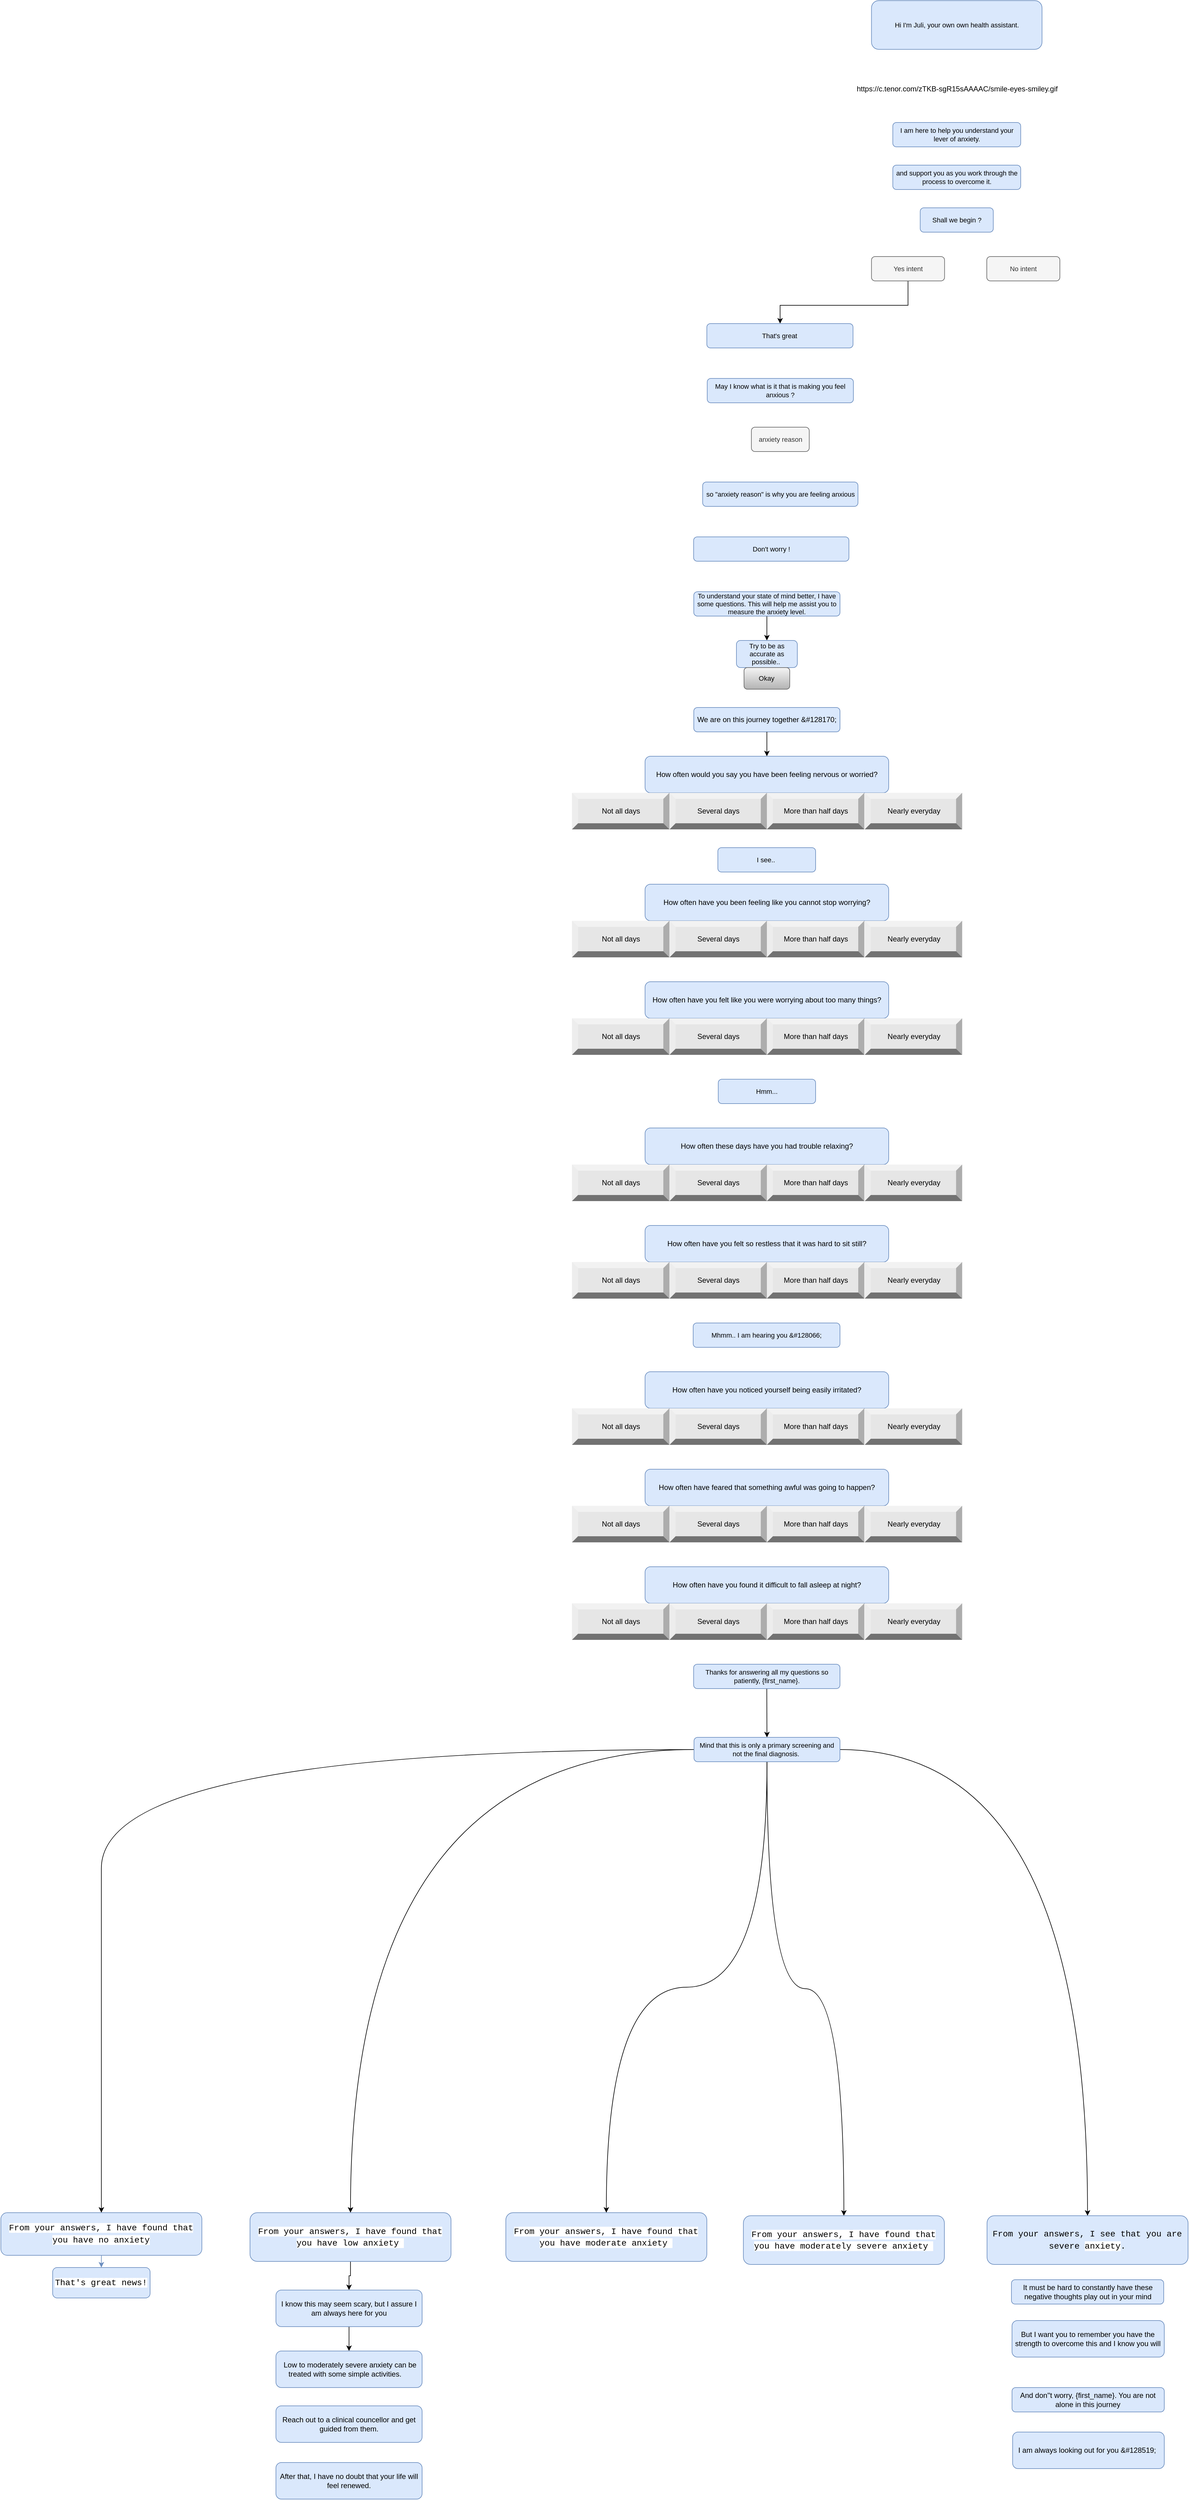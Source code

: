<mxfile version="20.3.0" type="device"><diagram id="zrZPg5vhTrdYx6JC43LP" name="Page-1"><mxGraphModel dx="944" dy="497" grid="1" gridSize="10" guides="1" tooltips="1" connect="1" arrows="1" fold="1" page="1" pageScale="1" pageWidth="850" pageHeight="1100" math="0" shadow="0"><root><mxCell id="0"/><mxCell id="1" parent="0"/><mxCell id="wh_9y8TjORzBPpyk6CL2-72" style="edgeStyle=orthogonalEdgeStyle;curved=1;orthogonalLoop=1;jettySize=auto;html=1;exitX=0.5;exitY=1;exitDx=0;exitDy=0;entryX=0.5;entryY=0;entryDx=0;entryDy=0;" parent="1" source="wh_9y8TjORzBPpyk6CL2-73" edge="1"><mxGeometry relative="1" as="geometry"><mxPoint x="1330" y="1700" as="targetPoint"/></mxGeometry></mxCell><mxCell id="wh_9y8TjORzBPpyk6CL2-73" value="To understand your state of mind better, I have some questions. This will help me assist you to measure the anxiety level." style="rounded=1;whiteSpace=wrap;html=1;labelBackgroundColor=none;fontFamily=Helvetica;fontSize=11;fillColor=#dae8fc;strokeColor=#6c8ebf;" parent="1" vertex="1"><mxGeometry x="1210" y="1620" width="240" height="40" as="geometry"/></mxCell><mxCell id="wh_9y8TjORzBPpyk6CL2-74" value="We are on this journey together&amp;nbsp;&amp;amp;#128170;" style="rounded=1;whiteSpace=wrap;html=1;strokeWidth=1;fillColor=#dae8fc;strokeColor=#6c8ebf;" parent="1" vertex="1"><mxGeometry x="1210" y="1810" width="240" height="40" as="geometry"/></mxCell><mxCell id="wh_9y8TjORzBPpyk6CL2-79" value="" style="edgeStyle=orthogonalEdgeStyle;curved=1;orthogonalLoop=1;jettySize=auto;html=1;" parent="1" source="wh_9y8TjORzBPpyk6CL2-80" target="wh_9y8TjORzBPpyk6CL2-86" edge="1"><mxGeometry relative="1" as="geometry"/></mxCell><mxCell id="wh_9y8TjORzBPpyk6CL2-80" value="Thanks for answering all my questions so patiently, {first_name}." style="rounded=1;whiteSpace=wrap;html=1;fontFamily=Helvetica;fontSize=11;strokeWidth=1;fillColor=#dae8fc;strokeColor=#6c8ebf;" parent="1" vertex="1"><mxGeometry x="1209.7" y="3380" width="240.3" height="40" as="geometry"/></mxCell><mxCell id="wh_9y8TjORzBPpyk6CL2-81" style="edgeStyle=orthogonalEdgeStyle;shape=connector;curved=1;jumpStyle=none;orthogonalLoop=1;jettySize=auto;html=1;labelBackgroundColor=default;fontFamily=Helvetica;fontSize=11;fontColor=#000000;endArrow=classic;strokeColor=default;entryX=0.5;entryY=0;entryDx=0;entryDy=0;" parent="1" source="wh_9y8TjORzBPpyk6CL2-86" target="wh_9y8TjORzBPpyk6CL2-88" edge="1"><mxGeometry relative="1" as="geometry"><mxPoint x="580" y="6870" as="targetPoint"/></mxGeometry></mxCell><mxCell id="wh_9y8TjORzBPpyk6CL2-82" style="edgeStyle=orthogonalEdgeStyle;shape=connector;curved=1;jumpStyle=none;orthogonalLoop=1;jettySize=auto;html=1;entryX=0.5;entryY=0;entryDx=0;entryDy=0;labelBackgroundColor=default;fontFamily=Helvetica;fontSize=11;fontColor=#000000;endArrow=classic;strokeColor=default;" parent="1" source="wh_9y8TjORzBPpyk6CL2-86" target="wh_9y8TjORzBPpyk6CL2-92" edge="1"><mxGeometry relative="1" as="geometry"/></mxCell><mxCell id="wh_9y8TjORzBPpyk6CL2-83" style="edgeStyle=orthogonalEdgeStyle;shape=connector;curved=1;jumpStyle=none;orthogonalLoop=1;jettySize=auto;html=1;entryX=0.5;entryY=0;entryDx=0;entryDy=0;labelBackgroundColor=default;fontFamily=Helvetica;fontSize=11;fontColor=#000000;endArrow=classic;strokeColor=default;" parent="1" source="wh_9y8TjORzBPpyk6CL2-86" target="wh_9y8TjORzBPpyk6CL2-93" edge="1"><mxGeometry relative="1" as="geometry"/></mxCell><mxCell id="wh_9y8TjORzBPpyk6CL2-84" style="edgeStyle=orthogonalEdgeStyle;shape=connector;curved=1;jumpStyle=none;orthogonalLoop=1;jettySize=auto;html=1;labelBackgroundColor=default;fontFamily=Helvetica;fontSize=11;fontColor=#000000;endArrow=classic;strokeColor=default;" parent="1" source="wh_9y8TjORzBPpyk6CL2-86" target="wh_9y8TjORzBPpyk6CL2-94" edge="1"><mxGeometry relative="1" as="geometry"/></mxCell><mxCell id="wh_9y8TjORzBPpyk6CL2-85" style="edgeStyle=orthogonalEdgeStyle;curved=1;orthogonalLoop=1;jettySize=auto;html=1;entryX=0.5;entryY=0;entryDx=0;entryDy=0;" parent="1" source="wh_9y8TjORzBPpyk6CL2-86" target="wh_9y8TjORzBPpyk6CL2-95" edge="1"><mxGeometry relative="1" as="geometry"/></mxCell><mxCell id="wh_9y8TjORzBPpyk6CL2-86" value="Mind that this is only a primary screening and not the final diagnosis.&amp;nbsp;" style="rounded=1;whiteSpace=wrap;html=1;fontFamily=Helvetica;fontSize=11;strokeWidth=1;fillColor=#dae8fc;strokeColor=#6c8ebf;" parent="1" vertex="1"><mxGeometry x="1210.34" y="3500" width="239.66" height="40" as="geometry"/></mxCell><mxCell id="wh_9y8TjORzBPpyk6CL2-87" value="" style="edgeStyle=orthogonalEdgeStyle;curved=1;orthogonalLoop=1;jettySize=auto;html=1;fontSize=8;fontColor=#000000;fillColor=#dae8fc;strokeColor=#6c8ebf;" parent="1" source="wh_9y8TjORzBPpyk6CL2-88" target="wh_9y8TjORzBPpyk6CL2-90" edge="1"><mxGeometry relative="1" as="geometry"/></mxCell><mxCell id="wh_9y8TjORzBPpyk6CL2-88" value="&lt;div style=&quot;line-height: 19px;&quot;&gt;&lt;div style=&quot;line-height: 19px;&quot;&gt;&lt;div style=&quot;line-height: 19px;&quot;&gt;&lt;div style=&quot;line-height: 19px;&quot;&gt;&lt;div style=&quot;line-height: 19px;&quot;&gt;&lt;div style=&quot;line-height: 19px;&quot;&gt;&lt;div style=&quot;line-height: 19px;&quot;&gt;&lt;div style=&quot;line-height: 19px;&quot;&gt;&lt;div style=&quot;line-height: 19px;&quot;&gt;&lt;font style=&quot;&quot; face=&quot;consolas, courier new, monospace&quot;&gt;&lt;span style=&quot;font-size: 14px; background-color: rgb(255, 255, 255);&quot;&gt;From your answers, I have found that you have no anxiety&lt;/span&gt;&lt;/font&gt;&lt;br&gt;&lt;/div&gt;&lt;/div&gt;&lt;/div&gt;&lt;/div&gt;&lt;/div&gt;&lt;/div&gt;&lt;/div&gt;&lt;/div&gt;&lt;/div&gt;" style="rounded=1;whiteSpace=wrap;html=1;labelBackgroundColor=none;fontSize=8;fillColor=#dae8fc;strokeColor=#6c8ebf;" parent="1" vertex="1"><mxGeometry x="72.42" y="4280" width="330" height="70" as="geometry"/></mxCell><mxCell id="wh_9y8TjORzBPpyk6CL2-90" value="&lt;div style=&quot;font-family: consolas, &amp;quot;courier new&amp;quot;, monospace; font-size: 14px; line-height: 19px;&quot;&gt;&lt;div style=&quot;font-family: consolas, &amp;quot;courier new&amp;quot;, monospace; line-height: 19px;&quot;&gt;&lt;div style=&quot;font-family: consolas, &amp;quot;courier new&amp;quot;, monospace; line-height: 19px;&quot;&gt;&lt;div style=&quot;font-family: consolas, &amp;quot;courier new&amp;quot;, monospace; line-height: 19px;&quot;&gt;&lt;div style=&quot;font-family: consolas, &amp;quot;courier new&amp;quot;, monospace; line-height: 19px;&quot;&gt;&lt;div style=&quot;font-family: consolas, &amp;quot;courier new&amp;quot;, monospace; line-height: 19px;&quot;&gt;&lt;div style=&quot;font-family: consolas, &amp;quot;courier new&amp;quot;, monospace; line-height: 19px;&quot;&gt;&lt;div style=&quot;font-family: consolas, &amp;quot;courier new&amp;quot;, monospace; line-height: 19px;&quot;&gt;&lt;div style=&quot;font-family: consolas, &amp;quot;courier new&amp;quot;, monospace; line-height: 19px;&quot;&gt;&lt;div style=&quot;font-family: consolas, &amp;quot;courier new&amp;quot;, monospace; line-height: 19px;&quot;&gt;&lt;span style=&quot;background-color: rgb(255, 255, 255);&quot;&gt;That's great news!&lt;/span&gt;&lt;br&gt;&lt;/div&gt;&lt;/div&gt;&lt;/div&gt;&lt;/div&gt;&lt;/div&gt;&lt;/div&gt;&lt;/div&gt;&lt;/div&gt;&lt;/div&gt;&lt;/div&gt;" style="rounded=1;whiteSpace=wrap;html=1;labelBackgroundColor=none;fontSize=8;strokeColor=#6c8ebf;fillColor=#dae8fc;" parent="1" vertex="1"><mxGeometry x="157.42" y="4370" width="160" height="50" as="geometry"/></mxCell><mxCell id="wh_9y8TjORzBPpyk6CL2-91" style="edgeStyle=orthogonalEdgeStyle;rounded=0;orthogonalLoop=1;jettySize=auto;html=1;" parent="1" source="wh_9y8TjORzBPpyk6CL2-92" target="wh_9y8TjORzBPpyk6CL2-165" edge="1"><mxGeometry relative="1" as="geometry"/></mxCell><mxCell id="wh_9y8TjORzBPpyk6CL2-92" value="&lt;div style=&quot;font-family: consolas, &amp;quot;courier new&amp;quot;, monospace; font-size: 14px; line-height: 19px;&quot;&gt;&lt;div style=&quot;font-family: consolas, &amp;quot;courier new&amp;quot;, monospace; line-height: 19px;&quot;&gt;&lt;div style=&quot;font-family: consolas, &amp;quot;courier new&amp;quot;, monospace; line-height: 19px;&quot;&gt;&lt;div style=&quot;font-family: consolas, &amp;quot;courier new&amp;quot;, monospace; line-height: 19px;&quot;&gt;&lt;div style=&quot;font-family: consolas, &amp;quot;courier new&amp;quot;, monospace; line-height: 19px;&quot;&gt;&lt;div style=&quot;font-family: consolas, &amp;quot;courier new&amp;quot;, monospace; line-height: 19px;&quot;&gt;&lt;div style=&quot;font-family: consolas, &amp;quot;courier new&amp;quot;, monospace; line-height: 19px;&quot;&gt;&lt;div style=&quot;font-family: consolas, &amp;quot;courier new&amp;quot;, monospace; line-height: 19px;&quot;&gt;&lt;div style=&quot;font-family: consolas, &amp;quot;courier new&amp;quot;, monospace; line-height: 19px;&quot;&gt;&lt;div style=&quot;font-family: consolas, &amp;quot;courier new&amp;quot;, monospace; line-height: 19px;&quot;&gt;&lt;span style=&quot;color: rgb(0, 0, 0); background-color: rgb(255, 255, 255);&quot;&gt;From your answers, I have found that you have low&amp;nbsp;&lt;/span&gt;&lt;span style=&quot;background-color: rgb(255, 255, 255);&quot;&gt;anxiety&lt;/span&gt;&lt;span style=&quot;color: rgb(0, 0, 0); background-color: rgb(255, 255, 255);&quot;&gt;&amp;nbsp;&lt;/span&gt;&lt;br&gt;&lt;/div&gt;&lt;/div&gt;&lt;/div&gt;&lt;/div&gt;&lt;/div&gt;&lt;/div&gt;&lt;/div&gt;&lt;/div&gt;&lt;/div&gt;&lt;/div&gt;" style="rounded=1;whiteSpace=wrap;html=1;labelBackgroundColor=none;fontSize=8;strokeColor=#6c8ebf;fillColor=#dae8fc;" parent="1" vertex="1"><mxGeometry x="481.42" y="4280" width="330" height="80" as="geometry"/></mxCell><mxCell id="wh_9y8TjORzBPpyk6CL2-93" value="&lt;div style=&quot;font-family: consolas, &amp;quot;courier new&amp;quot;, monospace; font-size: 14px; line-height: 19px;&quot;&gt;&lt;div style=&quot;font-family: consolas, &amp;quot;courier new&amp;quot;, monospace; line-height: 19px;&quot;&gt;&lt;div style=&quot;font-family: consolas, &amp;quot;courier new&amp;quot;, monospace; line-height: 19px;&quot;&gt;&lt;div style=&quot;font-family: consolas, &amp;quot;courier new&amp;quot;, monospace; line-height: 19px;&quot;&gt;&lt;div style=&quot;font-family: consolas, &amp;quot;courier new&amp;quot;, monospace; line-height: 19px;&quot;&gt;&lt;div style=&quot;font-family: consolas, &amp;quot;courier new&amp;quot;, monospace; line-height: 19px;&quot;&gt;&lt;div style=&quot;font-family: consolas, &amp;quot;courier new&amp;quot;, monospace; line-height: 19px;&quot;&gt;&lt;div style=&quot;font-family: consolas, &amp;quot;courier new&amp;quot;, monospace; line-height: 19px;&quot;&gt;&lt;div style=&quot;font-family: consolas, &amp;quot;courier new&amp;quot;, monospace; line-height: 19px;&quot;&gt;&lt;div style=&quot;font-family: consolas, &amp;quot;courier new&amp;quot;, monospace; line-height: 19px;&quot;&gt;&lt;div style=&quot;font-family: consolas, &amp;quot;courier new&amp;quot;, monospace; line-height: 19px;&quot;&gt;&lt;span style=&quot;color: rgb(0, 0, 0); background-color: rgb(255, 255, 255);&quot;&gt;From your answers, I have found that you have moderate&amp;nbsp;&lt;/span&gt;&lt;span style=&quot;background-color: rgb(255, 255, 255);&quot;&gt;anxiety&lt;/span&gt;&lt;span style=&quot;color: rgb(0, 0, 0); background-color: rgb(255, 255, 255);&quot;&gt;&amp;nbsp;&lt;/span&gt;&lt;br&gt;&lt;/div&gt;&lt;/div&gt;&lt;/div&gt;&lt;/div&gt;&lt;/div&gt;&lt;/div&gt;&lt;/div&gt;&lt;/div&gt;&lt;/div&gt;&lt;/div&gt;&lt;/div&gt;" style="rounded=1;whiteSpace=wrap;html=1;labelBackgroundColor=none;fontSize=8;strokeColor=#6c8ebf;fillColor=#dae8fc;" parent="1" vertex="1"><mxGeometry x="901.42" y="4280" width="330" height="80" as="geometry"/></mxCell><mxCell id="wh_9y8TjORzBPpyk6CL2-94" value="&lt;div style=&quot;font-family: consolas, &amp;quot;courier new&amp;quot;, monospace; font-size: 14px; line-height: 19px;&quot;&gt;&lt;div style=&quot;font-family: consolas, &amp;quot;courier new&amp;quot;, monospace; line-height: 19px;&quot;&gt;&lt;div style=&quot;font-family: consolas, &amp;quot;courier new&amp;quot;, monospace; line-height: 19px;&quot;&gt;&lt;div style=&quot;font-family: consolas, &amp;quot;courier new&amp;quot;, monospace; line-height: 19px;&quot;&gt;&lt;div style=&quot;font-family: consolas, &amp;quot;courier new&amp;quot;, monospace; line-height: 19px;&quot;&gt;&lt;div style=&quot;font-family: consolas, &amp;quot;courier new&amp;quot;, monospace; line-height: 19px;&quot;&gt;&lt;div style=&quot;font-family: consolas, &amp;quot;courier new&amp;quot;, monospace; line-height: 19px;&quot;&gt;&lt;div style=&quot;font-family: consolas, &amp;quot;courier new&amp;quot;, monospace; line-height: 19px;&quot;&gt;&lt;div style=&quot;font-family: consolas, &amp;quot;courier new&amp;quot;, monospace; line-height: 19px;&quot;&gt;&lt;div style=&quot;font-family: consolas, &amp;quot;courier new&amp;quot;, monospace; line-height: 19px;&quot;&gt;&lt;div style=&quot;font-family: consolas, &amp;quot;courier new&amp;quot;, monospace; line-height: 19px;&quot;&gt;&lt;div style=&quot;font-family: consolas, &amp;quot;courier new&amp;quot;, monospace; line-height: 19px;&quot;&gt;&lt;span style=&quot;color: rgb(0, 0, 0); background-color: rgb(255, 255, 255);&quot;&gt;From your answers, I have found that you have moderately severe&amp;nbsp;&lt;/span&gt;&lt;span style=&quot;background-color: rgb(255, 255, 255);&quot;&gt;anxiety&lt;/span&gt;&lt;span style=&quot;color: rgb(0, 0, 0); background-color: rgb(255, 255, 255);&quot;&gt;&amp;nbsp;&lt;/span&gt;&lt;br&gt;&lt;/div&gt;&lt;/div&gt;&lt;/div&gt;&lt;/div&gt;&lt;/div&gt;&lt;/div&gt;&lt;/div&gt;&lt;/div&gt;&lt;/div&gt;&lt;/div&gt;&lt;/div&gt;&lt;/div&gt;" style="rounded=1;whiteSpace=wrap;html=1;labelBackgroundColor=none;fontSize=8;strokeColor=#6c8ebf;fillColor=#dae8fc;" parent="1" vertex="1"><mxGeometry x="1291.42" y="4285" width="330" height="80" as="geometry"/></mxCell><mxCell id="wh_9y8TjORzBPpyk6CL2-95" value="&lt;div style=&quot;line-height: 19px;&quot;&gt;&lt;div style=&quot;line-height: 19px;&quot;&gt;&lt;div style=&quot;line-height: 19px;&quot;&gt;&lt;div style=&quot;line-height: 19px;&quot;&gt;&lt;div style=&quot;line-height: 19px;&quot;&gt;&lt;div style=&quot;line-height: 19px;&quot;&gt;&lt;div style=&quot;line-height: 19px;&quot;&gt;&lt;div style=&quot;line-height: 19px;&quot;&gt;&lt;div style=&quot;line-height: 19px;&quot;&gt;&lt;div style=&quot;line-height: 19px;&quot;&gt;&lt;div style=&quot;line-height: 19px;&quot;&gt;&lt;div style=&quot;line-height: 19px;&quot;&gt;&lt;div style=&quot;line-height: 19px;&quot;&gt;&lt;font face=&quot;consolas, courier new, monospace&quot;&gt;&lt;span style=&quot;font-size: 14px;&quot;&gt;From your answers, I see that you are severe&amp;nbsp;&lt;/span&gt;&lt;/font&gt;&lt;span style=&quot;font-family: consolas, &amp;quot;courier new&amp;quot;, monospace; font-size: 14px; background-color: rgb(255, 255, 255);&quot;&gt;anxiety&lt;/span&gt;&lt;font face=&quot;consolas, courier new, monospace&quot;&gt;&lt;span style=&quot;font-size: 14px;&quot;&gt;.&lt;/span&gt;&lt;/font&gt;&lt;br&gt;&lt;/div&gt;&lt;/div&gt;&lt;/div&gt;&lt;/div&gt;&lt;/div&gt;&lt;/div&gt;&lt;/div&gt;&lt;/div&gt;&lt;/div&gt;&lt;/div&gt;&lt;/div&gt;&lt;/div&gt;&lt;/div&gt;" style="rounded=1;whiteSpace=wrap;html=1;labelBackgroundColor=none;fontSize=8;strokeColor=#6c8ebf;fillColor=#dae8fc;" parent="1" vertex="1"><mxGeometry x="1691.42" y="4285" width="330" height="80" as="geometry"/></mxCell><mxCell id="wh_9y8TjORzBPpyk6CL2-97" value="And don''t worry, {first_name}. You are not alone in this journey" style="rounded=1;whiteSpace=wrap;html=1;strokeWidth=1;fillColor=#dae8fc;strokeColor=#6c8ebf;" parent="1" vertex="1"><mxGeometry x="1732.43" y="4567" width="250" height="40" as="geometry"/></mxCell><mxCell id="wh_9y8TjORzBPpyk6CL2-98" value="I am always looking out for you &amp;amp;#128519;&amp;nbsp;" style="rounded=1;whiteSpace=wrap;html=1;strokeWidth=1;fillColor=#dae8fc;strokeColor=#6c8ebf;" parent="1" vertex="1"><mxGeometry x="1733.43" y="4640" width="249" height="60" as="geometry"/></mxCell><mxCell id="wh_9y8TjORzBPpyk6CL2-99" value="But I want you to remember you have the strength to overcome this and I know you will" style="rounded=1;whiteSpace=wrap;html=1;strokeWidth=1;fillColor=#dae8fc;strokeColor=#6c8ebf;" parent="1" vertex="1"><mxGeometry x="1732.43" y="4457" width="250" height="60" as="geometry"/></mxCell><mxCell id="wh_9y8TjORzBPpyk6CL2-101" value="It must be hard to constantly have these negative thoughts play out in your mind" style="rounded=1;whiteSpace=wrap;html=1;strokeWidth=1;fillColor=#dae8fc;strokeColor=#6c8ebf;" parent="1" vertex="1"><mxGeometry x="1731.5" y="4390" width="250" height="40" as="geometry"/></mxCell><mxCell id="wh_9y8TjORzBPpyk6CL2-164" style="edgeStyle=orthogonalEdgeStyle;rounded=1;orthogonalLoop=1;jettySize=auto;html=1;entryX=0.5;entryY=0;entryDx=0;entryDy=0;" parent="1" source="wh_9y8TjORzBPpyk6CL2-165" target="wh_9y8TjORzBPpyk6CL2-166" edge="1"><mxGeometry relative="1" as="geometry"/></mxCell><mxCell id="wh_9y8TjORzBPpyk6CL2-165" value="I know this may seem scary, but I assure I am always here for you" style="whiteSpace=wrap;html=1;fillColor=#dae8fc;strokeColor=#6c8ebf;rounded=1;strokeWidth=1;" parent="1" vertex="1"><mxGeometry x="524" y="4407" width="239.99" height="60" as="geometry"/></mxCell><mxCell id="wh_9y8TjORzBPpyk6CL2-166" value="&amp;nbsp;Low to moderately severe anxiety can be treated with some simple activities.&amp;nbsp; &amp;nbsp;&amp;nbsp;" style="whiteSpace=wrap;html=1;fillColor=#dae8fc;strokeColor=#6c8ebf;rounded=1;strokeWidth=1;" parent="1" vertex="1"><mxGeometry x="524" y="4507" width="239.99" height="60" as="geometry"/></mxCell><mxCell id="wh_9y8TjORzBPpyk6CL2-202" value="Reach out to a clinical councellor and get guided from them." style="whiteSpace=wrap;html=1;fillColor=#dae8fc;strokeColor=#6c8ebf;rounded=1;strokeWidth=1;" parent="1" vertex="1"><mxGeometry x="524" y="4597" width="239.99" height="60" as="geometry"/></mxCell><mxCell id="wh_9y8TjORzBPpyk6CL2-205" value="Hi I'm Juli, your own own health assistant." style="rounded=1;whiteSpace=wrap;html=1;labelBackgroundColor=none;fontFamily=Helvetica;fontSize=11;fillColor=#dae8fc;strokeColor=#6c8ebf;" parent="1" vertex="1"><mxGeometry x="1501.72" y="650" width="280" height="80" as="geometry"/></mxCell><mxCell id="wh_9y8TjORzBPpyk6CL2-302" value="" style="group" parent="1" vertex="1" connectable="0"><mxGeometry x="1010" y="1860" width="640.62" height="1480" as="geometry"/></mxCell><mxCell id="wh_9y8TjORzBPpyk6CL2-303" value="I see..&amp;nbsp;" style="rounded=1;whiteSpace=wrap;html=1;fontFamily=Helvetica;fontSize=11;strokeWidth=1;fillColor=#dae8fc;strokeColor=#6c8ebf;" parent="wh_9y8TjORzBPpyk6CL2-302" vertex="1"><mxGeometry x="239.51" y="180" width="160.49" height="40" as="geometry"/></mxCell><mxCell id="wh_9y8TjORzBPpyk6CL2-304" value="Hmm..." style="rounded=1;whiteSpace=wrap;html=1;fontFamily=Helvetica;fontSize=11;strokeWidth=1;fillColor=#dae8fc;strokeColor=#6c8ebf;" parent="wh_9y8TjORzBPpyk6CL2-302" vertex="1"><mxGeometry x="240.18" y="560" width="159.82" height="40" as="geometry"/></mxCell><mxCell id="wh_9y8TjORzBPpyk6CL2-305" value="Mhmm.. I am hearing you&amp;nbsp;&amp;amp;#128066;" style="rounded=1;whiteSpace=wrap;html=1;fontFamily=Helvetica;fontSize=11;strokeWidth=1;fillColor=#dae8fc;strokeColor=#6c8ebf;" parent="wh_9y8TjORzBPpyk6CL2-302" vertex="1"><mxGeometry x="199" y="960" width="241" height="40" as="geometry"/></mxCell><mxCell id="wh_9y8TjORzBPpyk6CL2-306" value="" style="group" parent="wh_9y8TjORzBPpyk6CL2-302" vertex="1" connectable="0"><mxGeometry y="30" width="640.62" height="120" as="geometry"/></mxCell><mxCell id="wh_9y8TjORzBPpyk6CL2-307" value="How often would you say you have been feeling nervous or worried?" style="rounded=1;whiteSpace=wrap;html=1;fillColor=#dae8fc;strokeColor=#6c8ebf;" parent="wh_9y8TjORzBPpyk6CL2-306" vertex="1"><mxGeometry x="120" width="400" height="60" as="geometry"/></mxCell><mxCell id="wh_9y8TjORzBPpyk6CL2-308" value="Nearly everyday" style="labelPosition=center;verticalLabelPosition=middle;align=center;html=1;shape=mxgraph.basic.shaded_button;dx=10;fillColor=#E6E6E6;strokeColor=none;" parent="wh_9y8TjORzBPpyk6CL2-306" vertex="1"><mxGeometry x="480.62" y="60" width="160" height="60" as="geometry"/></mxCell><mxCell id="wh_9y8TjORzBPpyk6CL2-309" value="More than half days" style="labelPosition=center;verticalLabelPosition=middle;align=center;html=1;shape=mxgraph.basic.shaded_button;dx=10;fillColor=#E6E6E6;strokeColor=none;" parent="wh_9y8TjORzBPpyk6CL2-306" vertex="1"><mxGeometry x="319.97" y="60" width="160.03" height="60" as="geometry"/></mxCell><mxCell id="wh_9y8TjORzBPpyk6CL2-310" value="Several days" style="labelPosition=center;verticalLabelPosition=middle;align=center;html=1;shape=mxgraph.basic.shaded_button;dx=10;fillColor=#E6E6E6;strokeColor=none;" parent="wh_9y8TjORzBPpyk6CL2-306" vertex="1"><mxGeometry x="160.18" y="60" width="159.82" height="60" as="geometry"/></mxCell><mxCell id="wh_9y8TjORzBPpyk6CL2-311" value="Not all days" style="labelPosition=center;verticalLabelPosition=middle;align=center;html=1;shape=mxgraph.basic.shaded_button;dx=10;fillColor=#E6E6E6;strokeColor=none;" parent="wh_9y8TjORzBPpyk6CL2-306" vertex="1"><mxGeometry y="60" width="160" height="60" as="geometry"/></mxCell><mxCell id="wh_9y8TjORzBPpyk6CL2-312" value="" style="group" parent="wh_9y8TjORzBPpyk6CL2-302" vertex="1" connectable="0"><mxGeometry y="240" width="640.62" height="120" as="geometry"/></mxCell><mxCell id="wh_9y8TjORzBPpyk6CL2-313" value="How often have you been feeling like you cannot stop worrying?" style="rounded=1;whiteSpace=wrap;html=1;fillColor=#dae8fc;strokeColor=#6c8ebf;" parent="wh_9y8TjORzBPpyk6CL2-312" vertex="1"><mxGeometry x="120" width="400" height="60" as="geometry"/></mxCell><mxCell id="wh_9y8TjORzBPpyk6CL2-314" value="Nearly everyday" style="labelPosition=center;verticalLabelPosition=middle;align=center;html=1;shape=mxgraph.basic.shaded_button;dx=10;fillColor=#E6E6E6;strokeColor=none;" parent="wh_9y8TjORzBPpyk6CL2-312" vertex="1"><mxGeometry x="480.62" y="60" width="160" height="60" as="geometry"/></mxCell><mxCell id="wh_9y8TjORzBPpyk6CL2-315" value="More than half days" style="labelPosition=center;verticalLabelPosition=middle;align=center;html=1;shape=mxgraph.basic.shaded_button;dx=10;fillColor=#E6E6E6;strokeColor=none;" parent="wh_9y8TjORzBPpyk6CL2-312" vertex="1"><mxGeometry x="319.97" y="60" width="160.03" height="60" as="geometry"/></mxCell><mxCell id="wh_9y8TjORzBPpyk6CL2-316" value="Several days" style="labelPosition=center;verticalLabelPosition=middle;align=center;html=1;shape=mxgraph.basic.shaded_button;dx=10;fillColor=#E6E6E6;strokeColor=none;" parent="wh_9y8TjORzBPpyk6CL2-312" vertex="1"><mxGeometry x="160.18" y="60" width="159.82" height="60" as="geometry"/></mxCell><mxCell id="wh_9y8TjORzBPpyk6CL2-317" value="Not all days" style="labelPosition=center;verticalLabelPosition=middle;align=center;html=1;shape=mxgraph.basic.shaded_button;dx=10;fillColor=#E6E6E6;strokeColor=none;" parent="wh_9y8TjORzBPpyk6CL2-312" vertex="1"><mxGeometry y="60" width="160" height="60" as="geometry"/></mxCell><mxCell id="wh_9y8TjORzBPpyk6CL2-318" value="" style="group" parent="wh_9y8TjORzBPpyk6CL2-302" vertex="1" connectable="0"><mxGeometry y="400" width="640.62" height="120" as="geometry"/></mxCell><mxCell id="wh_9y8TjORzBPpyk6CL2-319" value="How often have you felt like you were worrying about too many things?" style="rounded=1;whiteSpace=wrap;html=1;fillColor=#dae8fc;strokeColor=#6c8ebf;" parent="wh_9y8TjORzBPpyk6CL2-318" vertex="1"><mxGeometry x="120" width="400" height="60" as="geometry"/></mxCell><mxCell id="wh_9y8TjORzBPpyk6CL2-320" value="Nearly everyday" style="labelPosition=center;verticalLabelPosition=middle;align=center;html=1;shape=mxgraph.basic.shaded_button;dx=10;fillColor=#E6E6E6;strokeColor=none;" parent="wh_9y8TjORzBPpyk6CL2-318" vertex="1"><mxGeometry x="480.62" y="60" width="160" height="60" as="geometry"/></mxCell><mxCell id="wh_9y8TjORzBPpyk6CL2-321" value="More than half days" style="labelPosition=center;verticalLabelPosition=middle;align=center;html=1;shape=mxgraph.basic.shaded_button;dx=10;fillColor=#E6E6E6;strokeColor=none;" parent="wh_9y8TjORzBPpyk6CL2-318" vertex="1"><mxGeometry x="319.97" y="60" width="160.03" height="60" as="geometry"/></mxCell><mxCell id="wh_9y8TjORzBPpyk6CL2-322" value="Several days" style="labelPosition=center;verticalLabelPosition=middle;align=center;html=1;shape=mxgraph.basic.shaded_button;dx=10;fillColor=#E6E6E6;strokeColor=none;" parent="wh_9y8TjORzBPpyk6CL2-318" vertex="1"><mxGeometry x="160.18" y="60" width="159.82" height="60" as="geometry"/></mxCell><mxCell id="wh_9y8TjORzBPpyk6CL2-323" value="Not all days" style="labelPosition=center;verticalLabelPosition=middle;align=center;html=1;shape=mxgraph.basic.shaded_button;dx=10;fillColor=#E6E6E6;strokeColor=none;" parent="wh_9y8TjORzBPpyk6CL2-318" vertex="1"><mxGeometry y="60" width="160" height="60" as="geometry"/></mxCell><mxCell id="wh_9y8TjORzBPpyk6CL2-324" value="" style="group" parent="wh_9y8TjORzBPpyk6CL2-302" vertex="1" connectable="0"><mxGeometry y="640" width="640.62" height="120" as="geometry"/></mxCell><mxCell id="wh_9y8TjORzBPpyk6CL2-325" value="How often these days have you had trouble relaxing?" style="rounded=1;whiteSpace=wrap;html=1;fillColor=#dae8fc;strokeColor=#6c8ebf;" parent="wh_9y8TjORzBPpyk6CL2-324" vertex="1"><mxGeometry x="120" width="400" height="60" as="geometry"/></mxCell><mxCell id="wh_9y8TjORzBPpyk6CL2-326" value="Nearly everyday" style="labelPosition=center;verticalLabelPosition=middle;align=center;html=1;shape=mxgraph.basic.shaded_button;dx=10;fillColor=#E6E6E6;strokeColor=none;" parent="wh_9y8TjORzBPpyk6CL2-324" vertex="1"><mxGeometry x="480.62" y="60" width="160" height="60" as="geometry"/></mxCell><mxCell id="wh_9y8TjORzBPpyk6CL2-327" value="More than half days" style="labelPosition=center;verticalLabelPosition=middle;align=center;html=1;shape=mxgraph.basic.shaded_button;dx=10;fillColor=#E6E6E6;strokeColor=none;" parent="wh_9y8TjORzBPpyk6CL2-324" vertex="1"><mxGeometry x="319.97" y="60" width="160.03" height="60" as="geometry"/></mxCell><mxCell id="wh_9y8TjORzBPpyk6CL2-328" value="Several days" style="labelPosition=center;verticalLabelPosition=middle;align=center;html=1;shape=mxgraph.basic.shaded_button;dx=10;fillColor=#E6E6E6;strokeColor=none;" parent="wh_9y8TjORzBPpyk6CL2-324" vertex="1"><mxGeometry x="160.18" y="60" width="159.82" height="60" as="geometry"/></mxCell><mxCell id="wh_9y8TjORzBPpyk6CL2-329" value="Not all days" style="labelPosition=center;verticalLabelPosition=middle;align=center;html=1;shape=mxgraph.basic.shaded_button;dx=10;fillColor=#E6E6E6;strokeColor=none;" parent="wh_9y8TjORzBPpyk6CL2-324" vertex="1"><mxGeometry y="60" width="160" height="60" as="geometry"/></mxCell><mxCell id="wh_9y8TjORzBPpyk6CL2-330" value="" style="group" parent="wh_9y8TjORzBPpyk6CL2-302" vertex="1" connectable="0"><mxGeometry y="800" width="640.62" height="120" as="geometry"/></mxCell><mxCell id="wh_9y8TjORzBPpyk6CL2-331" value="How often have you felt so restless that it was hard to sit still?" style="rounded=1;whiteSpace=wrap;html=1;fillColor=#dae8fc;strokeColor=#6c8ebf;" parent="wh_9y8TjORzBPpyk6CL2-330" vertex="1"><mxGeometry x="120" width="400" height="60" as="geometry"/></mxCell><mxCell id="wh_9y8TjORzBPpyk6CL2-332" value="Nearly everyday" style="labelPosition=center;verticalLabelPosition=middle;align=center;html=1;shape=mxgraph.basic.shaded_button;dx=10;fillColor=#E6E6E6;strokeColor=none;" parent="wh_9y8TjORzBPpyk6CL2-330" vertex="1"><mxGeometry x="480.62" y="60" width="160" height="60" as="geometry"/></mxCell><mxCell id="wh_9y8TjORzBPpyk6CL2-333" value="More than half days" style="labelPosition=center;verticalLabelPosition=middle;align=center;html=1;shape=mxgraph.basic.shaded_button;dx=10;fillColor=#E6E6E6;strokeColor=none;" parent="wh_9y8TjORzBPpyk6CL2-330" vertex="1"><mxGeometry x="319.97" y="60" width="160.03" height="60" as="geometry"/></mxCell><mxCell id="wh_9y8TjORzBPpyk6CL2-334" value="Several days" style="labelPosition=center;verticalLabelPosition=middle;align=center;html=1;shape=mxgraph.basic.shaded_button;dx=10;fillColor=#E6E6E6;strokeColor=none;" parent="wh_9y8TjORzBPpyk6CL2-330" vertex="1"><mxGeometry x="160.18" y="60" width="159.82" height="60" as="geometry"/></mxCell><mxCell id="wh_9y8TjORzBPpyk6CL2-335" value="Not all days" style="labelPosition=center;verticalLabelPosition=middle;align=center;html=1;shape=mxgraph.basic.shaded_button;dx=10;fillColor=#E6E6E6;strokeColor=none;" parent="wh_9y8TjORzBPpyk6CL2-330" vertex="1"><mxGeometry y="60" width="160" height="60" as="geometry"/></mxCell><mxCell id="wh_9y8TjORzBPpyk6CL2-336" value="" style="group" parent="wh_9y8TjORzBPpyk6CL2-302" vertex="1" connectable="0"><mxGeometry y="1040" width="640.62" height="120" as="geometry"/></mxCell><mxCell id="wh_9y8TjORzBPpyk6CL2-337" value="How often have you noticed yourself being easily irritated?" style="rounded=1;whiteSpace=wrap;html=1;fillColor=#dae8fc;strokeColor=#6c8ebf;" parent="wh_9y8TjORzBPpyk6CL2-336" vertex="1"><mxGeometry x="120" width="400" height="60" as="geometry"/></mxCell><mxCell id="wh_9y8TjORzBPpyk6CL2-338" value="Nearly everyday" style="labelPosition=center;verticalLabelPosition=middle;align=center;html=1;shape=mxgraph.basic.shaded_button;dx=10;fillColor=#E6E6E6;strokeColor=none;" parent="wh_9y8TjORzBPpyk6CL2-336" vertex="1"><mxGeometry x="480.62" y="60" width="160" height="60" as="geometry"/></mxCell><mxCell id="wh_9y8TjORzBPpyk6CL2-339" value="More than half days" style="labelPosition=center;verticalLabelPosition=middle;align=center;html=1;shape=mxgraph.basic.shaded_button;dx=10;fillColor=#E6E6E6;strokeColor=none;" parent="wh_9y8TjORzBPpyk6CL2-336" vertex="1"><mxGeometry x="319.97" y="60" width="160.03" height="60" as="geometry"/></mxCell><mxCell id="wh_9y8TjORzBPpyk6CL2-340" value="Several days" style="labelPosition=center;verticalLabelPosition=middle;align=center;html=1;shape=mxgraph.basic.shaded_button;dx=10;fillColor=#E6E6E6;strokeColor=none;" parent="wh_9y8TjORzBPpyk6CL2-336" vertex="1"><mxGeometry x="160.18" y="60" width="159.82" height="60" as="geometry"/></mxCell><mxCell id="wh_9y8TjORzBPpyk6CL2-341" value="Not all days" style="labelPosition=center;verticalLabelPosition=middle;align=center;html=1;shape=mxgraph.basic.shaded_button;dx=10;fillColor=#E6E6E6;strokeColor=none;" parent="wh_9y8TjORzBPpyk6CL2-336" vertex="1"><mxGeometry y="60" width="160" height="60" as="geometry"/></mxCell><mxCell id="wh_9y8TjORzBPpyk6CL2-342" value="" style="group" parent="wh_9y8TjORzBPpyk6CL2-302" vertex="1" connectable="0"><mxGeometry y="1200" width="640.62" height="120" as="geometry"/></mxCell><mxCell id="wh_9y8TjORzBPpyk6CL2-343" value="How often have feared that something awful was going to happen?" style="rounded=1;whiteSpace=wrap;html=1;fillColor=#dae8fc;strokeColor=#6c8ebf;" parent="wh_9y8TjORzBPpyk6CL2-342" vertex="1"><mxGeometry x="120" width="400" height="60" as="geometry"/></mxCell><mxCell id="wh_9y8TjORzBPpyk6CL2-344" value="Nearly everyday" style="labelPosition=center;verticalLabelPosition=middle;align=center;html=1;shape=mxgraph.basic.shaded_button;dx=10;fillColor=#E6E6E6;strokeColor=none;" parent="wh_9y8TjORzBPpyk6CL2-342" vertex="1"><mxGeometry x="480.62" y="60" width="160" height="60" as="geometry"/></mxCell><mxCell id="wh_9y8TjORzBPpyk6CL2-345" value="More than half days" style="labelPosition=center;verticalLabelPosition=middle;align=center;html=1;shape=mxgraph.basic.shaded_button;dx=10;fillColor=#E6E6E6;strokeColor=none;" parent="wh_9y8TjORzBPpyk6CL2-342" vertex="1"><mxGeometry x="319.97" y="60" width="160.03" height="60" as="geometry"/></mxCell><mxCell id="wh_9y8TjORzBPpyk6CL2-346" value="Several days" style="labelPosition=center;verticalLabelPosition=middle;align=center;html=1;shape=mxgraph.basic.shaded_button;dx=10;fillColor=#E6E6E6;strokeColor=none;" parent="wh_9y8TjORzBPpyk6CL2-342" vertex="1"><mxGeometry x="160.18" y="60" width="159.82" height="60" as="geometry"/></mxCell><mxCell id="wh_9y8TjORzBPpyk6CL2-347" value="Not all days" style="labelPosition=center;verticalLabelPosition=middle;align=center;html=1;shape=mxgraph.basic.shaded_button;dx=10;fillColor=#E6E6E6;strokeColor=none;" parent="wh_9y8TjORzBPpyk6CL2-342" vertex="1"><mxGeometry y="60" width="160" height="60" as="geometry"/></mxCell><mxCell id="wh_9y8TjORzBPpyk6CL2-348" value="" style="group" parent="wh_9y8TjORzBPpyk6CL2-302" vertex="1" connectable="0"><mxGeometry y="1360" width="640.62" height="120" as="geometry"/></mxCell><mxCell id="wh_9y8TjORzBPpyk6CL2-349" value="How often have you found it difficult to fall asleep at night?" style="rounded=1;whiteSpace=wrap;html=1;fillColor=#dae8fc;strokeColor=#6c8ebf;" parent="wh_9y8TjORzBPpyk6CL2-348" vertex="1"><mxGeometry x="120" width="400" height="60" as="geometry"/></mxCell><mxCell id="wh_9y8TjORzBPpyk6CL2-350" value="Nearly everyday" style="labelPosition=center;verticalLabelPosition=middle;align=center;html=1;shape=mxgraph.basic.shaded_button;dx=10;fillColor=#E6E6E6;strokeColor=none;" parent="wh_9y8TjORzBPpyk6CL2-348" vertex="1"><mxGeometry x="480.62" y="60" width="160" height="60" as="geometry"/></mxCell><mxCell id="wh_9y8TjORzBPpyk6CL2-351" value="More than half days" style="labelPosition=center;verticalLabelPosition=middle;align=center;html=1;shape=mxgraph.basic.shaded_button;dx=10;fillColor=#E6E6E6;strokeColor=none;" parent="wh_9y8TjORzBPpyk6CL2-348" vertex="1"><mxGeometry x="319.97" y="60" width="160.03" height="60" as="geometry"/></mxCell><mxCell id="wh_9y8TjORzBPpyk6CL2-352" value="Several days" style="labelPosition=center;verticalLabelPosition=middle;align=center;html=1;shape=mxgraph.basic.shaded_button;dx=10;fillColor=#E6E6E6;strokeColor=none;" parent="wh_9y8TjORzBPpyk6CL2-348" vertex="1"><mxGeometry x="160.18" y="60" width="159.82" height="60" as="geometry"/></mxCell><mxCell id="wh_9y8TjORzBPpyk6CL2-353" value="Not all days" style="labelPosition=center;verticalLabelPosition=middle;align=center;html=1;shape=mxgraph.basic.shaded_button;dx=10;fillColor=#E6E6E6;strokeColor=none;" parent="wh_9y8TjORzBPpyk6CL2-348" vertex="1"><mxGeometry y="60" width="160" height="60" as="geometry"/></mxCell><mxCell id="wh_9y8TjORzBPpyk6CL2-354" style="edgeStyle=orthogonalEdgeStyle;curved=1;orthogonalLoop=1;jettySize=auto;html=1;exitX=0.5;exitY=1;exitDx=0;exitDy=0;entryX=0.5;entryY=0;entryDx=0;entryDy=0;" parent="1" source="wh_9y8TjORzBPpyk6CL2-74" target="wh_9y8TjORzBPpyk6CL2-307" edge="1"><mxGeometry relative="1" as="geometry"/></mxCell><mxCell id="wh_9y8TjORzBPpyk6CL2-361" value="" style="group" parent="1" vertex="1" connectable="0"><mxGeometry x="1280" y="1700" width="100" height="80" as="geometry"/></mxCell><mxCell id="wh_9y8TjORzBPpyk6CL2-362" value="Try to be as accurate as possible..&amp;nbsp;" style="rounded=1;whiteSpace=wrap;html=1;labelBackgroundColor=none;fontFamily=Helvetica;fontSize=11;fillColor=#dae8fc;strokeColor=#6c8ebf;" parent="wh_9y8TjORzBPpyk6CL2-361" vertex="1"><mxGeometry width="100.0" height="44.444" as="geometry"/></mxCell><mxCell id="wh_9y8TjORzBPpyk6CL2-363" value="Okay" style="rounded=1;whiteSpace=wrap;html=1;labelBackgroundColor=none;fontFamily=Helvetica;fontSize=11;fillColor=#f5f5f5;gradientColor=#b3b3b3;strokeColor=#666666;" parent="wh_9y8TjORzBPpyk6CL2-361" vertex="1"><mxGeometry x="12.458" y="44.444" width="75.084" height="35.556" as="geometry"/></mxCell><mxCell id="wh_9y8TjORzBPpyk6CL2-389" value="https://c.tenor.com/zTKB-sgR15sAAAAC/smile-eyes-smiley.gif" style="text;html=1;align=center;verticalAlign=middle;resizable=0;points=[];autosize=1;strokeColor=none;fillColor=none;" parent="1" vertex="1"><mxGeometry x="1466.72" y="780" width="350" height="30" as="geometry"/></mxCell><mxCell id="wh_9y8TjORzBPpyk6CL2-395" value="Shall we begin ?" style="rounded=1;whiteSpace=wrap;html=1;fontSize=11;fillColor=#dae8fc;strokeColor=#6c8ebf;" parent="1" vertex="1"><mxGeometry x="1581.72" y="990" width="120" height="40" as="geometry"/></mxCell><mxCell id="wh_9y8TjORzBPpyk6CL2-396" value="and support you as you work through the process to overcome it." style="rounded=1;whiteSpace=wrap;html=1;fontSize=11;fillColor=#dae8fc;strokeColor=#6c8ebf;" parent="1" vertex="1"><mxGeometry x="1536.72" y="920" width="210" height="40" as="geometry"/></mxCell><mxCell id="wh_9y8TjORzBPpyk6CL2-397" value="I am here to help you understand your lever of anxiety." style="rounded=1;whiteSpace=wrap;html=1;fontSize=11;fillColor=#dae8fc;strokeColor=#6c8ebf;" parent="1" vertex="1"><mxGeometry x="1536.72" y="850" width="210" height="40" as="geometry"/></mxCell><mxCell id="wh_9y8TjORzBPpyk6CL2-401" style="edgeStyle=orthogonalEdgeStyle;rounded=0;orthogonalLoop=1;jettySize=auto;html=1;" parent="1" source="wh_9y8TjORzBPpyk6CL2-398" target="wh_9y8TjORzBPpyk6CL2-400" edge="1"><mxGeometry relative="1" as="geometry"><Array as="points"><mxPoint x="1561.72" y="1150"/><mxPoint x="1351.72" y="1150"/></Array></mxGeometry></mxCell><mxCell id="wh_9y8TjORzBPpyk6CL2-398" value="Yes intent" style="rounded=1;whiteSpace=wrap;html=1;fontSize=11;fillColor=#f5f5f5;strokeColor=#666666;fontColor=#333333;" parent="1" vertex="1"><mxGeometry x="1501.72" y="1070" width="120" height="40" as="geometry"/></mxCell><mxCell id="wh_9y8TjORzBPpyk6CL2-399" value="No intent" style="rounded=1;whiteSpace=wrap;html=1;fontSize=11;fillColor=#f5f5f5;strokeColor=#666666;fontColor=#333333;" parent="1" vertex="1"><mxGeometry x="1691.01" y="1070" width="120" height="40" as="geometry"/></mxCell><mxCell id="wh_9y8TjORzBPpyk6CL2-400" value="That's great" style="rounded=1;whiteSpace=wrap;html=1;labelBackgroundColor=none;fontFamily=Helvetica;fontSize=11;fillColor=#dae8fc;strokeColor=#6c8ebf;" parent="1" vertex="1"><mxGeometry x="1231.42" y="1180" width="240" height="40" as="geometry"/></mxCell><mxCell id="v9Bgq54NnUTc2edm8dS0-1" value="May I know what is it that is making you feel anxious ?" style="rounded=1;whiteSpace=wrap;html=1;labelBackgroundColor=none;fontFamily=Helvetica;fontSize=11;fillColor=#dae8fc;strokeColor=#6c8ebf;" vertex="1" parent="1"><mxGeometry x="1232.06" y="1270" width="240" height="40" as="geometry"/></mxCell><mxCell id="v9Bgq54NnUTc2edm8dS0-2" value="anxiety reason" style="rounded=1;whiteSpace=wrap;html=1;labelBackgroundColor=none;fontFamily=Helvetica;fontSize=11;fillColor=#f5f5f5;fontColor=#333333;strokeColor=#666666;" vertex="1" parent="1"><mxGeometry x="1304.56" y="1350" width="95" height="40" as="geometry"/></mxCell><mxCell id="v9Bgq54NnUTc2edm8dS0-3" value="so &quot;anxiety reason&quot; is why you are feeling anxious" style="rounded=1;whiteSpace=wrap;html=1;labelBackgroundColor=none;fontFamily=Helvetica;fontSize=11;fillColor=#dae8fc;strokeColor=#6c8ebf;" vertex="1" parent="1"><mxGeometry x="1224.56" y="1440" width="255" height="40" as="geometry"/></mxCell><mxCell id="v9Bgq54NnUTc2edm8dS0-4" value="Don't worry !" style="rounded=1;whiteSpace=wrap;html=1;labelBackgroundColor=none;fontFamily=Helvetica;fontSize=11;fillColor=#dae8fc;strokeColor=#6c8ebf;" vertex="1" parent="1"><mxGeometry x="1209.7" y="1530" width="255" height="40" as="geometry"/></mxCell><mxCell id="v9Bgq54NnUTc2edm8dS0-6" value="After that, I have no doubt that your life will feel renewed." style="whiteSpace=wrap;html=1;fillColor=#dae8fc;strokeColor=#6c8ebf;rounded=1;strokeWidth=1;" vertex="1" parent="1"><mxGeometry x="524" y="4690" width="239.99" height="60" as="geometry"/></mxCell></root></mxGraphModel></diagram></mxfile>